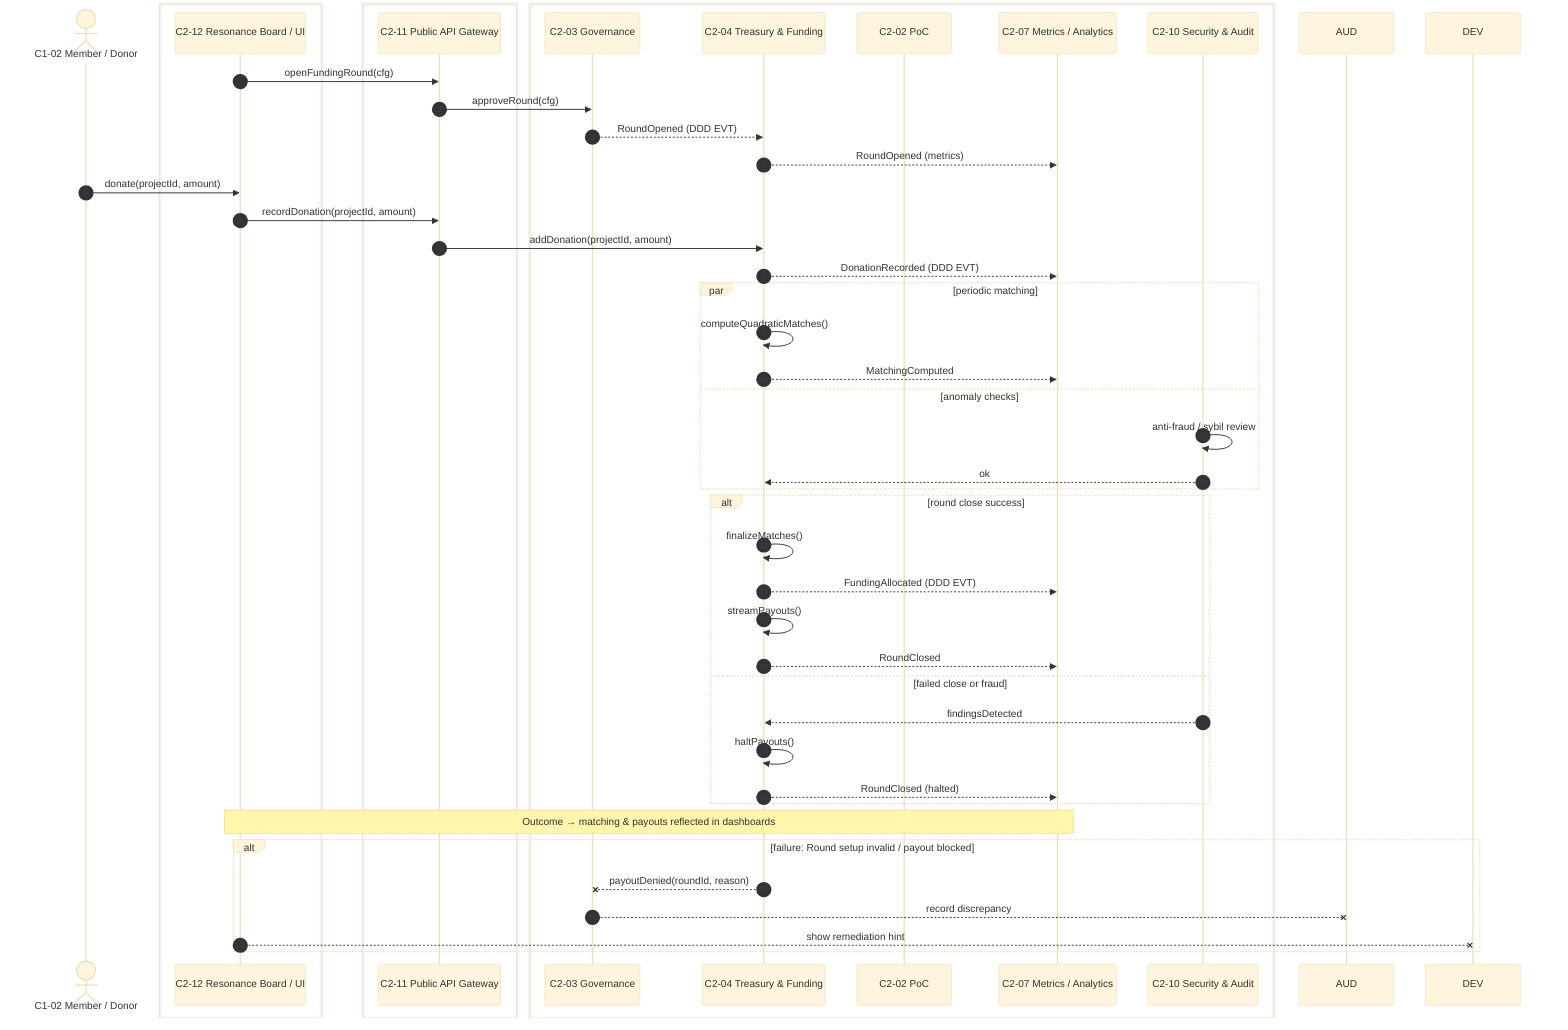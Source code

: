 %%{init: {'theme':'base','themeVariables':{ 'sequenceNumberColor':'#334155'}}}%%
sequenceDiagram
autonumber

actor M as C1-02 Member / Donor

box #8b5cf6 UI
  participant UI as C2-12 Resonance Board / UI
end

box #fde68a Gateway
  participant API as C2-11 Public API Gateway
end

box #ff8b00 Core
  participant GOV as C2-03 Governance
  participant TRE as C2-04 Treasury & Funding
  participant POC as C2-02 PoC
  participant MET as C2-07 Metrics / Analytics
  participant SEC as C2-10 Security & Audit
end

UI ->> API: openFundingRound(cfg)
API ->> GOV: approveRound(cfg)
GOV -->> TRE: RoundOpened (DDD EVT)
TRE -->> MET: RoundOpened (metrics)

M ->> UI: donate(projectId, amount)
UI ->> API: recordDonation(projectId, amount)
API ->> TRE: addDonation(projectId, amount)
TRE -->> MET: DonationRecorded (DDD EVT)

par periodic matching
  TRE ->> TRE: computeQuadraticMatches()
  TRE -->> MET: MatchingComputed
and anomaly checks
  SEC ->> SEC: anti-fraud / sybil review
  SEC -->> TRE: ok
end

alt round close success
  TRE ->> TRE: finalizeMatches()
  TRE -->> MET: FundingAllocated (DDD EVT)
  TRE ->> TRE: streamPayouts()
  TRE -->> MET: RoundClosed
else failed close or fraud
  SEC -->> TRE: findingsDetected
  TRE ->> TRE: haltPayouts()
  TRE -->> MET: RoundClosed (halted)
end

note over UI,MET: Outcome → matching & payouts reflected in dashboards

%% Failure branch
alt failure: Round setup invalid / payout blocked
  TRE --x GOV: payoutDenied(roundId, reason)
  GOV --x AUD: record discrepancy
  UI  --x DEV: show remediation hint
end